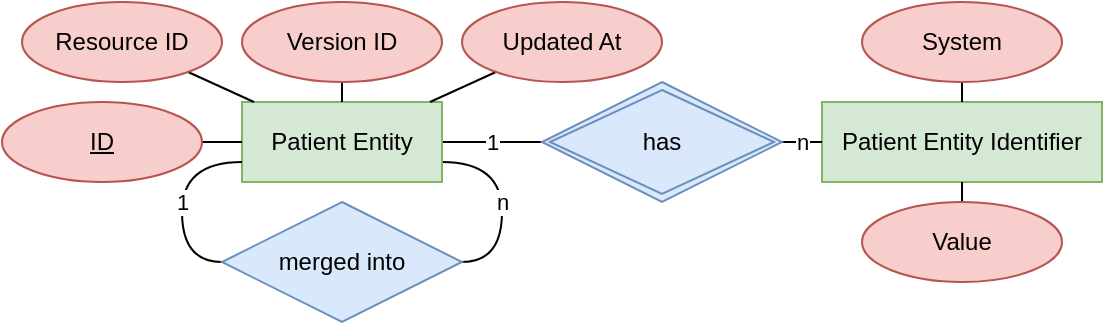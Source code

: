 <mxfile version="20.3.0" type="device"><diagram id="rJMznjcDXpYuQR6Z_p13" name="Page-1"><mxGraphModel dx="868" dy="568" grid="1" gridSize="10" guides="1" tooltips="1" connect="1" arrows="1" fold="1" page="0" pageScale="1" pageWidth="850" pageHeight="1100" math="0" shadow="0"><root><mxCell id="0"/><mxCell id="1" parent="0"/><mxCell id="X-1AgrNVCeqI0YY_wQ-H-6" value="1" style="edgeStyle=orthogonalEdgeStyle;rounded=0;orthogonalLoop=1;jettySize=auto;html=1;endArrow=none;endFill=0;" edge="1" parent="1" source="X-1AgrNVCeqI0YY_wQ-H-1" target="X-1AgrNVCeqI0YY_wQ-H-18"><mxGeometry relative="1" as="geometry"><mxPoint x="360" y="140" as="targetPoint"/></mxGeometry></mxCell><mxCell id="X-1AgrNVCeqI0YY_wQ-H-22" value="n" style="edgeStyle=orthogonalEdgeStyle;rounded=0;orthogonalLoop=1;jettySize=auto;html=1;endArrow=none;endFill=0;curved=1;entryX=1;entryY=0.5;entryDx=0;entryDy=0;" edge="1" parent="1" source="X-1AgrNVCeqI0YY_wQ-H-1" target="X-1AgrNVCeqI0YY_wQ-H-21"><mxGeometry relative="1" as="geometry"><Array as="points"><mxPoint x="340" y="150"/><mxPoint x="340" y="200"/></Array></mxGeometry></mxCell><mxCell id="X-1AgrNVCeqI0YY_wQ-H-1" value="Patient Entity" style="whiteSpace=wrap;html=1;align=center;fillColor=#d5e8d4;strokeColor=#82b366;" vertex="1" parent="1"><mxGeometry x="210" y="120" width="100" height="40" as="geometry"/></mxCell><mxCell id="X-1AgrNVCeqI0YY_wQ-H-2" value="Patient Entity Identifier" style="whiteSpace=wrap;html=1;align=center;fillColor=#d5e8d4;strokeColor=#82b366;" vertex="1" parent="1"><mxGeometry x="500" y="120" width="140" height="40" as="geometry"/></mxCell><mxCell id="X-1AgrNVCeqI0YY_wQ-H-8" style="rounded=0;orthogonalLoop=1;jettySize=auto;html=1;endArrow=none;endFill=0;" edge="1" parent="1" source="X-1AgrNVCeqI0YY_wQ-H-3" target="X-1AgrNVCeqI0YY_wQ-H-2"><mxGeometry relative="1" as="geometry"/></mxCell><mxCell id="X-1AgrNVCeqI0YY_wQ-H-3" value="System" style="ellipse;whiteSpace=wrap;html=1;align=center;fillColor=#f8cecc;strokeColor=#b85450;" vertex="1" parent="1"><mxGeometry x="520" y="70" width="100" height="40" as="geometry"/></mxCell><mxCell id="X-1AgrNVCeqI0YY_wQ-H-9" style="edgeStyle=none;rounded=0;orthogonalLoop=1;jettySize=auto;html=1;endArrow=none;endFill=0;" edge="1" parent="1" source="X-1AgrNVCeqI0YY_wQ-H-4" target="X-1AgrNVCeqI0YY_wQ-H-2"><mxGeometry relative="1" as="geometry"/></mxCell><mxCell id="X-1AgrNVCeqI0YY_wQ-H-4" value="Value" style="ellipse;whiteSpace=wrap;html=1;align=center;fillColor=#f8cecc;strokeColor=#b85450;" vertex="1" parent="1"><mxGeometry x="520" y="170" width="100" height="40" as="geometry"/></mxCell><mxCell id="X-1AgrNVCeqI0YY_wQ-H-7" value="n" style="edgeStyle=orthogonalEdgeStyle;rounded=0;orthogonalLoop=1;jettySize=auto;html=1;endArrow=none;endFill=0;" edge="1" parent="1" source="X-1AgrNVCeqI0YY_wQ-H-18" target="X-1AgrNVCeqI0YY_wQ-H-2"><mxGeometry relative="1" as="geometry"><mxPoint x="480" y="140" as="sourcePoint"/></mxGeometry></mxCell><mxCell id="X-1AgrNVCeqI0YY_wQ-H-14" style="edgeStyle=none;rounded=0;orthogonalLoop=1;jettySize=auto;html=1;endArrow=none;endFill=0;" edge="1" parent="1" source="X-1AgrNVCeqI0YY_wQ-H-10" target="X-1AgrNVCeqI0YY_wQ-H-1"><mxGeometry relative="1" as="geometry"/></mxCell><mxCell id="X-1AgrNVCeqI0YY_wQ-H-10" value="ID" style="ellipse;whiteSpace=wrap;html=1;align=center;fontStyle=4;fillColor=#f8cecc;strokeColor=#b85450;" vertex="1" parent="1"><mxGeometry x="90" y="120" width="100" height="40" as="geometry"/></mxCell><mxCell id="X-1AgrNVCeqI0YY_wQ-H-15" style="edgeStyle=none;rounded=0;orthogonalLoop=1;jettySize=auto;html=1;endArrow=none;endFill=0;" edge="1" parent="1" source="X-1AgrNVCeqI0YY_wQ-H-11" target="X-1AgrNVCeqI0YY_wQ-H-1"><mxGeometry relative="1" as="geometry"/></mxCell><mxCell id="X-1AgrNVCeqI0YY_wQ-H-11" value="Resource ID" style="ellipse;whiteSpace=wrap;html=1;align=center;fillColor=#f8cecc;strokeColor=#b85450;" vertex="1" parent="1"><mxGeometry x="100" y="70" width="100" height="40" as="geometry"/></mxCell><mxCell id="X-1AgrNVCeqI0YY_wQ-H-16" style="edgeStyle=none;rounded=0;orthogonalLoop=1;jettySize=auto;html=1;endArrow=none;endFill=0;" edge="1" parent="1" source="X-1AgrNVCeqI0YY_wQ-H-12" target="X-1AgrNVCeqI0YY_wQ-H-1"><mxGeometry relative="1" as="geometry"/></mxCell><mxCell id="X-1AgrNVCeqI0YY_wQ-H-12" value="Version ID" style="ellipse;whiteSpace=wrap;html=1;align=center;fillColor=#f8cecc;strokeColor=#b85450;" vertex="1" parent="1"><mxGeometry x="210" y="70" width="100" height="40" as="geometry"/></mxCell><mxCell id="X-1AgrNVCeqI0YY_wQ-H-17" style="edgeStyle=none;rounded=0;orthogonalLoop=1;jettySize=auto;html=1;endArrow=none;endFill=0;" edge="1" parent="1" source="X-1AgrNVCeqI0YY_wQ-H-13" target="X-1AgrNVCeqI0YY_wQ-H-1"><mxGeometry relative="1" as="geometry"/></mxCell><mxCell id="X-1AgrNVCeqI0YY_wQ-H-13" value="Updated At" style="ellipse;whiteSpace=wrap;html=1;align=center;fillColor=#f8cecc;strokeColor=#b85450;" vertex="1" parent="1"><mxGeometry x="320" y="70" width="100" height="40" as="geometry"/></mxCell><mxCell id="X-1AgrNVCeqI0YY_wQ-H-18" value="has" style="shape=rhombus;double=1;perimeter=rhombusPerimeter;whiteSpace=wrap;html=1;align=center;fillColor=#dae8fc;strokeColor=#6c8ebf;" vertex="1" parent="1"><mxGeometry x="360" y="110" width="120" height="60" as="geometry"/></mxCell><mxCell id="X-1AgrNVCeqI0YY_wQ-H-23" value="1" style="edgeStyle=orthogonalEdgeStyle;curved=1;rounded=0;orthogonalLoop=1;jettySize=auto;html=1;endArrow=none;endFill=0;exitX=0;exitY=0.5;exitDx=0;exitDy=0;" edge="1" parent="1" source="X-1AgrNVCeqI0YY_wQ-H-21" target="X-1AgrNVCeqI0YY_wQ-H-1"><mxGeometry relative="1" as="geometry"><Array as="points"><mxPoint x="180" y="200"/><mxPoint x="180" y="150"/></Array></mxGeometry></mxCell><mxCell id="X-1AgrNVCeqI0YY_wQ-H-21" value="merged into" style="shape=rhombus;perimeter=rhombusPerimeter;whiteSpace=wrap;html=1;align=center;fillColor=#dae8fc;strokeColor=#6c8ebf;" vertex="1" parent="1"><mxGeometry x="200" y="170" width="120" height="60" as="geometry"/></mxCell><mxCell id="X-1AgrNVCeqI0YY_wQ-H-24" style="edgeStyle=orthogonalEdgeStyle;curved=1;rounded=0;orthogonalLoop=1;jettySize=auto;html=1;exitX=0.5;exitY=1;exitDx=0;exitDy=0;endArrow=none;endFill=0;" edge="1" parent="1" source="X-1AgrNVCeqI0YY_wQ-H-4" target="X-1AgrNVCeqI0YY_wQ-H-4"><mxGeometry relative="1" as="geometry"/></mxCell></root></mxGraphModel></diagram></mxfile>